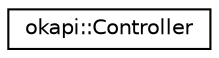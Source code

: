 digraph "Graphical Class Hierarchy"
{
 // LATEX_PDF_SIZE
  edge [fontname="Helvetica",fontsize="10",labelfontname="Helvetica",labelfontsize="10"];
  node [fontname="Helvetica",fontsize="10",shape=record];
  rankdir="LR";
  Node0 [label="okapi::Controller",height=0.2,width=0.4,color="black", fillcolor="white", style="filled",URL="$classokapi_1_1Controller.html",tooltip=" "];
}
